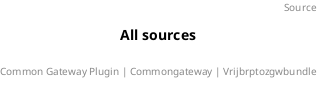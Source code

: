 @startuml
title: All sources
footer: Common Gateway Plugin | Commongateway | Vrijbrptozgwbundle 
header: Source

@enduml
